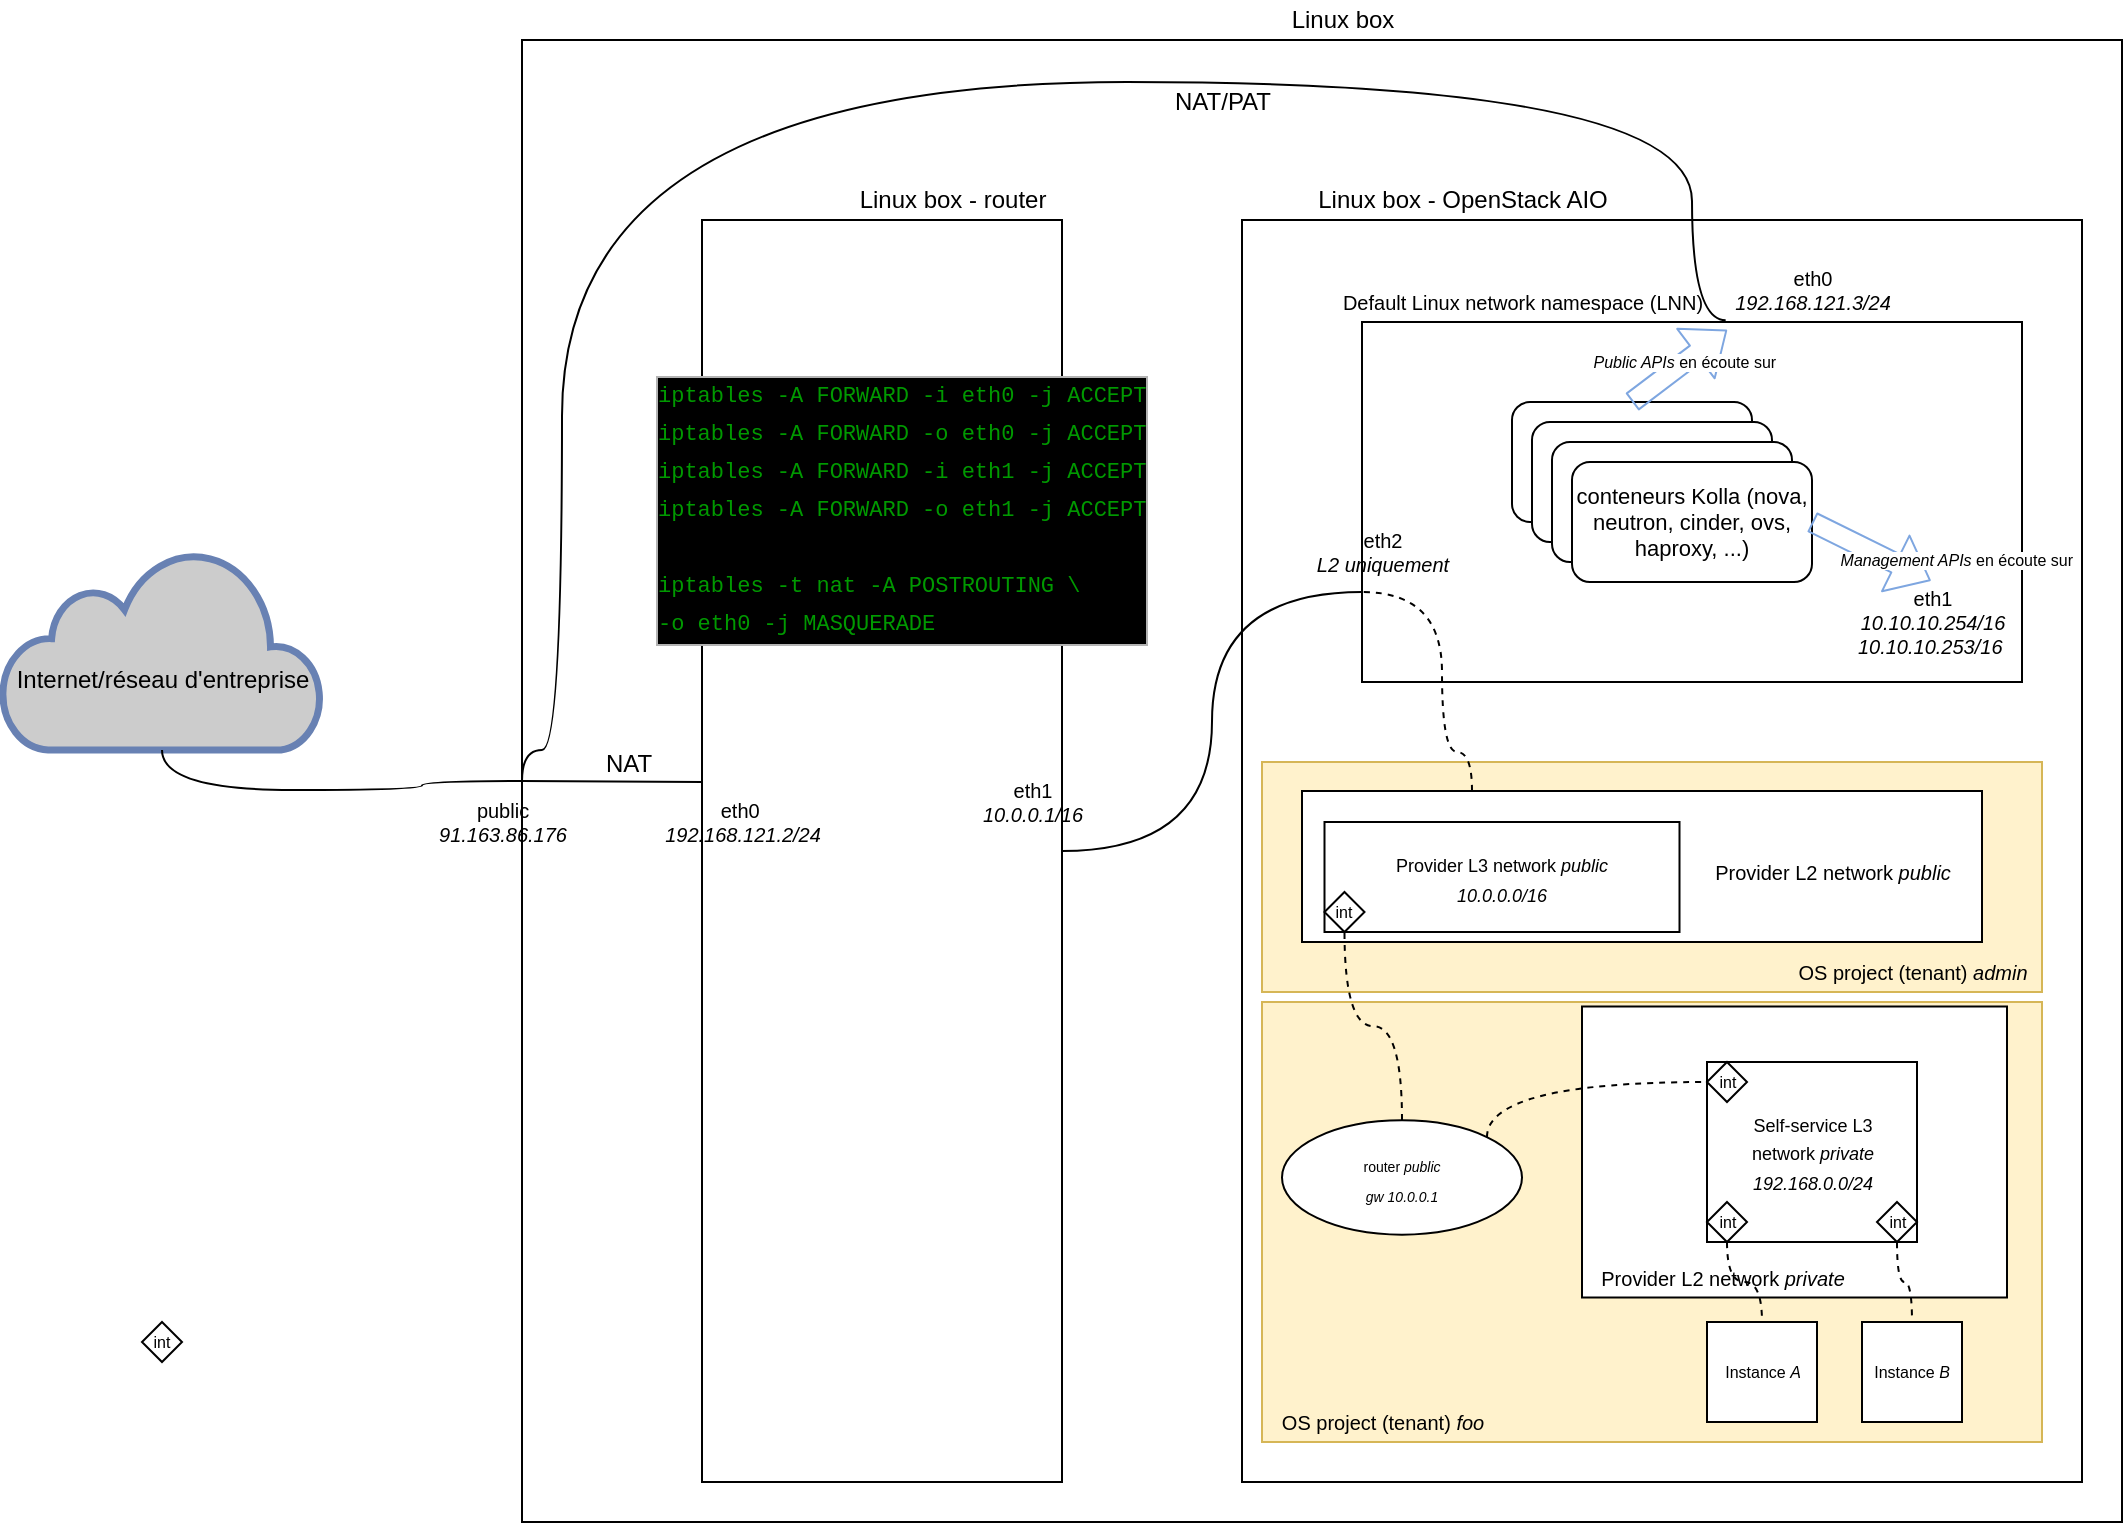 <mxfile version="12.5.1" type="device"><diagram name="Page-1" id="80d4a630-b321-0f5e-ff81-c5a36ef4752d"><mxGraphModel dx="1178" dy="631" grid="1" gridSize="10" guides="1" tooltips="1" connect="1" arrows="1" fold="1" page="1" pageScale="1" pageWidth="1100" pageHeight="850" background="#ffffff" math="0" shadow="0"><root><mxCell id="0"/><mxCell id="1" parent="0"/><mxCell id="neSQW-zRLn4eouUbxZMk-16" value="" style="rounded=0;whiteSpace=wrap;html=1;" parent="1" vertex="1"><mxGeometry x="280" y="79" width="800" height="741" as="geometry"/></mxCell><mxCell id="neSQW-zRLn4eouUbxZMk-17" value="&lt;font style=&quot;font-size: 12px&quot;&gt;Linux box&lt;/font&gt;" style="text;html=1;align=center;verticalAlign=middle;resizable=0;points=[];;autosize=1;fontSize=12;" parent="1" vertex="1"><mxGeometry x="655" y="59" width="70" height="20" as="geometry"/></mxCell><mxCell id="neSQW-zRLn4eouUbxZMk-21" value="&lt;font color=&quot;#000000&quot;&gt;&lt;br&gt;&lt;br&gt;Internet/réseau d'entreprise&lt;/font&gt;" style="html=1;outlineConnect=0;fillColor=#CCCCCC;strokeColor=#6881B3;gradientColor=none;gradientDirection=north;strokeWidth=2;shape=mxgraph.networks.cloud;fontColor=#ffffff;" parent="1" vertex="1"><mxGeometry x="20" y="334" width="160" height="100" as="geometry"/></mxCell><mxCell id="neSQW-zRLn4eouUbxZMk-43" value="" style="edgeStyle=orthogonalEdgeStyle;rounded=0;orthogonalLoop=1;jettySize=auto;html=1;endArrow=none;endFill=0;strokeColor=#000000;fontSize=12;entryX=0.5;entryY=1;entryDx=0;entryDy=0;entryPerimeter=0;curved=1;exitX=0;exitY=0.5;exitDx=0;exitDy=0;" parent="1" source="neSQW-zRLn4eouUbxZMk-16" target="neSQW-zRLn4eouUbxZMk-21" edge="1"><mxGeometry relative="1" as="geometry"><mxPoint x="160" y="520" as="sourcePoint"/></mxGeometry></mxCell><mxCell id="neSQW-zRLn4eouUbxZMk-37" style="edgeStyle=orthogonalEdgeStyle;rounded=0;orthogonalLoop=1;jettySize=auto;html=1;entryX=0;entryY=0.5;entryDx=0;entryDy=0;endArrow=none;endFill=0;strokeColor=#000000;fontSize=12;exitX=0;exitY=0.448;exitDx=0;exitDy=0;curved=1;exitPerimeter=0;" parent="1" source="neSQW-zRLn4eouUbxZMk-25" target="neSQW-zRLn4eouUbxZMk-16" edge="1"><mxGeometry relative="1" as="geometry"><Array as="points"><mxPoint x="370" y="450"/><mxPoint x="371" y="450"/></Array></mxGeometry></mxCell><mxCell id="neSQW-zRLn4eouUbxZMk-38" value="NAT" style="text;html=1;align=center;verticalAlign=middle;resizable=0;points=[];;labelBackgroundColor=#ffffff;fontSize=12;" parent="neSQW-zRLn4eouUbxZMk-37" vertex="1" connectable="0"><mxGeometry x="-0.451" y="-1" relative="1" as="geometry"><mxPoint x="-15" y="-8" as="offset"/></mxGeometry></mxCell><mxCell id="neSQW-zRLn4eouUbxZMk-25" value="" style="rounded=0;whiteSpace=wrap;html=1;fontSize=10;" parent="1" vertex="1"><mxGeometry x="370" y="169" width="180" height="631" as="geometry"/></mxCell><mxCell id="neSQW-zRLn4eouUbxZMk-26" value="" style="rounded=0;whiteSpace=wrap;html=1;fontSize=10;" parent="1" vertex="1"><mxGeometry x="640" y="169" width="420" height="631" as="geometry"/></mxCell><mxCell id="neSQW-zRLn4eouUbxZMk-27" value="&lt;font style=&quot;font-size: 12px;&quot;&gt;Linux box - router&lt;/font&gt;" style="text;html=1;align=center;verticalAlign=middle;resizable=0;points=[];;autosize=1;fontSize=12;" parent="1" vertex="1"><mxGeometry x="440" y="149" width="110" height="20" as="geometry"/></mxCell><mxCell id="neSQW-zRLn4eouUbxZMk-28" value="&lt;font style=&quot;font-size: 12px&quot;&gt;Linux box - OpenStack AIO&lt;/font&gt;" style="text;html=1;align=center;verticalAlign=middle;resizable=0;points=[];;autosize=1;fontSize=12;" parent="1" vertex="1"><mxGeometry x="670" y="149" width="160" height="20" as="geometry"/></mxCell><mxCell id="neSQW-zRLn4eouUbxZMk-29" value="&lt;font&gt;&lt;span style=&quot;font-style: normal&quot;&gt;eth0&amp;nbsp;&lt;/span&gt;&lt;br&gt;192.168.121.2/24&lt;br&gt;&lt;/font&gt;" style="text;html=1;align=center;verticalAlign=middle;resizable=0;points=[];;autosize=1;fontSize=10;fontStyle=2" parent="1" vertex="1"><mxGeometry x="345" y="454.5" width="90" height="30" as="geometry"/></mxCell><mxCell id="neSQW-zRLn4eouUbxZMk-30" value="&lt;font style=&quot;font-size: 10px&quot;&gt;&lt;span style=&quot;font-style: normal&quot;&gt;eth1&lt;/span&gt;&lt;br&gt;10.0.0.1/16&lt;br&gt;&lt;/font&gt;" style="text;html=1;align=center;verticalAlign=middle;resizable=0;points=[];;autosize=1;fontSize=10;fontStyle=2" parent="1" vertex="1"><mxGeometry x="500" y="444.5" width="70" height="30" as="geometry"/></mxCell><mxCell id="neSQW-zRLn4eouUbxZMk-24" value="&lt;font style=&quot;font-size: 10px&quot;&gt;&lt;span style=&quot;font-style: normal&quot;&gt;public&lt;/span&gt;&lt;br&gt;91.163.86.176&lt;br&gt;&lt;/font&gt;" style="text;html=1;align=center;verticalAlign=middle;resizable=0;points=[];;autosize=1;fontSize=10;fontStyle=2" parent="1" vertex="1"><mxGeometry x="230" y="454.5" width="80" height="30" as="geometry"/></mxCell><mxCell id="IbFjOyZ1Mu40kLhMli2M-2" value="&lt;div style=&quot;font-family: consolas, &amp;quot;courier new&amp;quot;, monospace; font-size: 11px; line-height: 19px; white-space: pre;&quot;&gt;&lt;div style=&quot;font-size: 11px;&quot;&gt;iptables&amp;nbsp;-A&amp;nbsp;FORWARD&amp;nbsp;-i&amp;nbsp;eth0&amp;nbsp;-j&amp;nbsp;ACCEPT&lt;/div&gt;&lt;div style=&quot;font-size: 11px;&quot;&gt;iptables&amp;nbsp;-A&amp;nbsp;FORWARD&amp;nbsp;-o&amp;nbsp;eth0&amp;nbsp;-j&amp;nbsp;ACCEPT&lt;/div&gt;&lt;div style=&quot;font-size: 11px;&quot;&gt;iptables&amp;nbsp;-A&amp;nbsp;FORWARD&amp;nbsp;-i&amp;nbsp;eth1&amp;nbsp;-j&amp;nbsp;ACCEPT&lt;/div&gt;&lt;div style=&quot;font-size: 11px;&quot;&gt;iptables&amp;nbsp;-A&amp;nbsp;FORWARD&amp;nbsp;-o&amp;nbsp;eth1&amp;nbsp;-j&amp;nbsp;ACCEPT&lt;/div&gt;&lt;br style=&quot;font-size: 11px;&quot;&gt;&lt;div style=&quot;font-size: 11px;&quot;&gt;iptables&amp;nbsp;-t&amp;nbsp;nat&amp;nbsp;-A&amp;nbsp;POSTROUTING&amp;nbsp;\&lt;/div&gt;&lt;div style=&quot;font-size: 11px;&quot;&gt;-o&amp;nbsp;eth0&amp;nbsp;-j&amp;nbsp;MASQUERADE&lt;/div&gt;&lt;/div&gt;" style="text;html=1;fontSize=11;labelBackgroundColor=#000000;fontColor=#009900;labelBorderColor=#B3B3B3;" parent="1" vertex="1"><mxGeometry x="345" y="240" width="230" height="140" as="geometry"/></mxCell><mxCell id="IbFjOyZ1Mu40kLhMli2M-16" value="" style="rounded=0;whiteSpace=wrap;html=1;labelBackgroundColor=none;fontSize=11;fontColor=#000000;" parent="1" vertex="1"><mxGeometry x="700" y="220" width="330" height="180" as="geometry"/></mxCell><mxCell id="IbFjOyZ1Mu40kLhMli2M-17" value="&lt;font style=&quot;font-size: 10px&quot;&gt;Default Linux network namespace (LNN)&lt;/font&gt;" style="text;html=1;align=center;verticalAlign=middle;resizable=0;points=[];;autosize=1;fontSize=12;" parent="1" vertex="1"><mxGeometry x="680" y="200" width="200" height="20" as="geometry"/></mxCell><mxCell id="IbFjOyZ1Mu40kLhMli2M-20" value="" style="group" parent="1" vertex="1" connectable="0"><mxGeometry x="775" y="260" width="150" height="90" as="geometry"/></mxCell><mxCell id="IbFjOyZ1Mu40kLhMli2M-11" value="" style="group;fontColor=#E6E6E6;" parent="IbFjOyZ1Mu40kLhMli2M-20" vertex="1" connectable="0"><mxGeometry width="150" height="90" as="geometry"/></mxCell><mxCell id="IbFjOyZ1Mu40kLhMli2M-6" value="" style="rounded=1;whiteSpace=wrap;html=1;labelBackgroundColor=#000000;fontSize=11;fontColor=#009900;" parent="IbFjOyZ1Mu40kLhMli2M-11" vertex="1"><mxGeometry width="120" height="60" as="geometry"/></mxCell><mxCell id="IbFjOyZ1Mu40kLhMli2M-7" value="" style="rounded=1;whiteSpace=wrap;html=1;labelBackgroundColor=#000000;fontSize=11;fontColor=#009900;" parent="IbFjOyZ1Mu40kLhMli2M-11" vertex="1"><mxGeometry x="10" y="10" width="120" height="60" as="geometry"/></mxCell><mxCell id="IbFjOyZ1Mu40kLhMli2M-8" value="" style="rounded=1;whiteSpace=wrap;html=1;labelBackgroundColor=#000000;fontSize=11;fontColor=#009900;" parent="IbFjOyZ1Mu40kLhMli2M-11" vertex="1"><mxGeometry x="20" y="20" width="120" height="60" as="geometry"/></mxCell><mxCell id="IbFjOyZ1Mu40kLhMli2M-9" value="&lt;font style=&quot;font-size: 11px&quot;&gt;conteneurs Kolla (nova, neutron, cinder, ovs, haproxy, ...)&lt;/font&gt;" style="rounded=1;whiteSpace=wrap;html=1;labelBackgroundColor=none;fontSize=11;fontColor=#000000;" parent="IbFjOyZ1Mu40kLhMli2M-11" vertex="1"><mxGeometry x="30" y="30" width="120" height="60" as="geometry"/></mxCell><mxCell id="neSQW-zRLn4eouUbxZMk-49" value="&lt;font style=&quot;font-size: 10px&quot;&gt;&lt;span style=&quot;font-style: normal&quot;&gt;eth2&lt;/span&gt;&lt;br&gt;L2 uniquement&lt;br&gt;&lt;/font&gt;" style="text;html=1;align=center;verticalAlign=middle;resizable=0;points=[];;autosize=1;fontSize=10;fontStyle=2" parent="1" vertex="1"><mxGeometry x="670" y="320" width="80" height="30" as="geometry"/></mxCell><mxCell id="neSQW-zRLn4eouUbxZMk-48" value="&lt;font style=&quot;font-size: 10px&quot;&gt;&lt;span style=&quot;font-style: normal&quot;&gt;eth1&lt;/span&gt;&lt;br&gt;10.10.10.254/16&lt;br&gt;10.10.10.253/16&amp;nbsp;&lt;br&gt;&lt;/font&gt;" style="text;html=1;align=center;verticalAlign=middle;resizable=0;points=[];;autosize=1;fontSize=10;fontStyle=2" parent="1" vertex="1"><mxGeometry x="940" y="350" width="90" height="40" as="geometry"/></mxCell><mxCell id="neSQW-zRLn4eouUbxZMk-45" value="&lt;font&gt;&lt;span style=&quot;font-style: normal&quot;&gt;eth0&lt;/span&gt;&lt;br&gt;192.168.121.3/24&lt;br&gt;&lt;/font&gt;" style="text;html=1;align=center;verticalAlign=middle;resizable=0;points=[];;autosize=1;fontSize=10;fontStyle=2" parent="1" vertex="1"><mxGeometry x="880" y="189" width="90" height="30" as="geometry"/></mxCell><mxCell id="neSQW-zRLn4eouUbxZMk-47" style="edgeStyle=orthogonalEdgeStyle;curved=1;rounded=0;orthogonalLoop=1;jettySize=auto;html=1;exitX=1;exitY=0.5;exitDx=0;exitDy=0;endArrow=none;endFill=0;strokeColor=#000000;fontSize=12;entryX=0;entryY=0.75;entryDx=0;entryDy=0;" parent="1" source="neSQW-zRLn4eouUbxZMk-25" target="IbFjOyZ1Mu40kLhMli2M-16" edge="1"><mxGeometry relative="1" as="geometry"/></mxCell><mxCell id="neSQW-zRLn4eouUbxZMk-39" style="edgeStyle=orthogonalEdgeStyle;rounded=0;orthogonalLoop=1;jettySize=auto;html=1;exitX=0.551;exitY=-0.005;exitDx=0;exitDy=0;endArrow=none;endFill=0;strokeColor=#000000;fontSize=12;entryX=0;entryY=0.5;entryDx=0;entryDy=0;curved=1;exitPerimeter=0;" parent="1" source="IbFjOyZ1Mu40kLhMli2M-16" target="neSQW-zRLn4eouUbxZMk-16" edge="1"><mxGeometry relative="1" as="geometry"><Array as="points"><mxPoint x="865" y="219"/><mxPoint x="865" y="100"/><mxPoint x="300" y="100"/><mxPoint x="300" y="434"/></Array></mxGeometry></mxCell><mxCell id="neSQW-zRLn4eouUbxZMk-40" value="NAT/PAT" style="text;html=1;align=center;verticalAlign=middle;resizable=0;points=[];;labelBackgroundColor=#ffffff;fontSize=12;" parent="neSQW-zRLn4eouUbxZMk-39" vertex="1" connectable="0"><mxGeometry x="-0.098" y="1" relative="1" as="geometry"><mxPoint x="111.5" y="9" as="offset"/></mxGeometry></mxCell><mxCell id="P_v1Fh2vmfve3AD3x-d2-2" value="" style="rounded=0;whiteSpace=wrap;html=1;labelBackgroundColor=none;fontSize=11;fillColor=#fff2cc;strokeColor=#d6b656;" parent="1" vertex="1"><mxGeometry x="650" y="560" width="390" height="220" as="geometry"/></mxCell><mxCell id="P_v1Fh2vmfve3AD3x-d2-4" value="&lt;font style=&quot;font-size: 10px&quot;&gt;OS project (tenant) &lt;i&gt;foo&lt;/i&gt;&lt;/font&gt;" style="text;html=1;align=center;verticalAlign=middle;resizable=0;points=[];;autosize=1;fontSize=12;" parent="1" vertex="1"><mxGeometry x="650" y="760" width="120" height="20" as="geometry"/></mxCell><mxCell id="P_v1Fh2vmfve3AD3x-d2-15" value="" style="rounded=0;whiteSpace=wrap;html=1;labelBackgroundColor=none;fontSize=11;fillColor=#fff2cc;strokeColor=#d6b656;" parent="1" vertex="1"><mxGeometry x="650" y="440" width="390" height="115" as="geometry"/></mxCell><mxCell id="P_v1Fh2vmfve3AD3x-d2-16" value="&lt;font style=&quot;font-size: 10px&quot;&gt;OS project (tenant) &lt;i&gt;admin&lt;/i&gt;&lt;/font&gt;" style="text;html=1;align=center;verticalAlign=middle;resizable=0;points=[];;autosize=1;fontSize=12;" parent="1" vertex="1"><mxGeometry x="910" y="535" width="130" height="20" as="geometry"/></mxCell><mxCell id="P_v1Fh2vmfve3AD3x-d2-46" value="int" style="rhombus;whiteSpace=wrap;html=1;labelBackgroundColor=none;fontSize=8;" parent="1" vertex="1"><mxGeometry x="90" y="720" width="20" height="20" as="geometry"/></mxCell><mxCell id="P_v1Fh2vmfve3AD3x-d2-34" value="" style="group" parent="1" vertex="1" connectable="0"><mxGeometry x="660" y="607.75" width="120" height="80" as="geometry"/></mxCell><mxCell id="P_v1Fh2vmfve3AD3x-d2-24" value="&lt;font style=&quot;font-size: 7px&quot;&gt;router &lt;i&gt;public &lt;br&gt;gw 10.0.0.1&lt;br&gt;&lt;/i&gt;&lt;/font&gt;" style="ellipse;whiteSpace=wrap;html=1;" parent="P_v1Fh2vmfve3AD3x-d2-34" vertex="1"><mxGeometry y="11.429" width="120" height="57.143" as="geometry"/></mxCell><mxCell id="P_v1Fh2vmfve3AD3x-d2-29" value="&lt;font style=&quot;font-size: 8px&quot;&gt;Instance &lt;i style=&quot;font-size: 8px&quot;&gt;A&lt;/i&gt;&lt;/font&gt;" style="rounded=0;whiteSpace=wrap;html=1;fontSize=8;" parent="1" vertex="1"><mxGeometry x="872.5" y="720" width="55" height="50" as="geometry"/></mxCell><mxCell id="P_v1Fh2vmfve3AD3x-d2-30" value="&lt;font style=&quot;font-size: 8px&quot;&gt;Instance &lt;i style=&quot;font-size: 8px&quot;&gt;B&lt;/i&gt;&lt;/font&gt;" style="rounded=0;whiteSpace=wrap;html=1;fontSize=8;" parent="1" vertex="1"><mxGeometry x="950" y="720" width="50" height="50" as="geometry"/></mxCell><mxCell id="P_v1Fh2vmfve3AD3x-d2-49" value="int" style="rhombus;whiteSpace=wrap;html=1;labelBackgroundColor=none;fontSize=8;" parent="1" vertex="1"><mxGeometry x="872.5" y="660" width="20" height="20" as="geometry"/></mxCell><mxCell id="P_v1Fh2vmfve3AD3x-d2-78" value="" style="rounded=0;whiteSpace=wrap;html=1;labelBackgroundColor=none;fontSize=8;" parent="1" vertex="1"><mxGeometry x="670" y="454.5" width="340" height="75.5" as="geometry"/></mxCell><mxCell id="jWzJQpwM9NzsY7HR5xY4-4" style="edgeStyle=orthogonalEdgeStyle;rounded=0;orthogonalLoop=1;jettySize=auto;html=1;entryX=0;entryY=0.75;entryDx=0;entryDy=0;strokeColor=#000000;strokeWidth=1;curved=1;dashed=1;endArrow=none;endFill=0;exitX=0.25;exitY=0;exitDx=0;exitDy=0;" edge="1" parent="1" source="P_v1Fh2vmfve3AD3x-d2-78" target="IbFjOyZ1Mu40kLhMli2M-16"><mxGeometry relative="1" as="geometry"><mxPoint x="725" y="460" as="sourcePoint"/><Array as="points"><mxPoint x="755" y="435"/><mxPoint x="740" y="435"/><mxPoint x="740" y="355"/></Array></mxGeometry></mxCell><mxCell id="P_v1Fh2vmfve3AD3x-d2-45" value="&lt;font style=&quot;font-size: 9px&quot;&gt;Provider L3 network&amp;nbsp;&lt;i&gt;public&lt;br&gt;10.0.0.0/16&lt;br&gt;&lt;/i&gt;&lt;/font&gt;" style="rounded=0;whiteSpace=wrap;html=1;labelBackgroundColor=none;" parent="1" vertex="1"><mxGeometry x="681.25" y="470" width="177.5" height="55" as="geometry"/></mxCell><mxCell id="P_v1Fh2vmfve3AD3x-d2-53" value="int" style="rhombus;whiteSpace=wrap;html=1;labelBackgroundColor=none;fontSize=8;" parent="1" vertex="1"><mxGeometry x="681.25" y="505" width="20" height="20" as="geometry"/></mxCell><mxCell id="P_v1Fh2vmfve3AD3x-d2-62" value="" style="endArrow=none;html=1;fontSize=8;entryX=0.5;entryY=1;entryDx=0;entryDy=0;exitX=0.5;exitY=0;exitDx=0;exitDy=0;edgeStyle=orthogonalEdgeStyle;curved=1;dashed=1;" parent="1" source="P_v1Fh2vmfve3AD3x-d2-24" target="P_v1Fh2vmfve3AD3x-d2-53" edge="1"><mxGeometry width="50" height="50" relative="1" as="geometry"><mxPoint x="827.5" y="760" as="sourcePoint"/><mxPoint x="827.5" y="780" as="targetPoint"/></mxGeometry></mxCell><mxCell id="P_v1Fh2vmfve3AD3x-d2-81" value="&lt;font style=&quot;font-size: 10px&quot;&gt;Provider L2 network &lt;i&gt;public&lt;/i&gt;&lt;/font&gt;" style="text;html=1;align=center;verticalAlign=middle;resizable=0;points=[];;autosize=1;fontSize=12;" parent="1" vertex="1"><mxGeometry x="870" y="484.5" width="130" height="20" as="geometry"/></mxCell><mxCell id="P_v1Fh2vmfve3AD3x-d2-96" value="" style="rounded=0;whiteSpace=wrap;html=1;labelBackgroundColor=none;fontSize=8;" parent="1" vertex="1"><mxGeometry x="810" y="562.25" width="212.5" height="145.5" as="geometry"/></mxCell><mxCell id="P_v1Fh2vmfve3AD3x-d2-28" value="&lt;font style=&quot;font-size: 9px&quot;&gt;Self-service L3 network&amp;nbsp;&lt;i&gt;private&lt;br&gt;192.168.0.0/24&lt;br&gt;&lt;/i&gt;&lt;/font&gt;" style="rounded=0;whiteSpace=wrap;html=1;labelBackgroundColor=none;" parent="1" vertex="1"><mxGeometry x="872.5" y="590" width="105" height="90" as="geometry"/></mxCell><mxCell id="P_v1Fh2vmfve3AD3x-d2-50" value="int" style="rhombus;whiteSpace=wrap;html=1;labelBackgroundColor=none;fontSize=8;" parent="1" vertex="1"><mxGeometry x="957.5" y="660" width="20" height="20" as="geometry"/></mxCell><mxCell id="P_v1Fh2vmfve3AD3x-d2-51" value="int" style="rhombus;whiteSpace=wrap;html=1;labelBackgroundColor=none;fontSize=8;" parent="1" vertex="1"><mxGeometry x="872.5" y="590" width="20" height="20" as="geometry"/></mxCell><mxCell id="P_v1Fh2vmfve3AD3x-d2-58" value="" style="endArrow=none;html=1;fontSize=8;exitX=1;exitY=0;exitDx=0;exitDy=0;edgeStyle=orthogonalEdgeStyle;curved=1;entryX=0;entryY=0.5;entryDx=0;entryDy=0;dashed=1;" parent="1" source="P_v1Fh2vmfve3AD3x-d2-24" target="P_v1Fh2vmfve3AD3x-d2-51" edge="1"><mxGeometry width="50" height="50" relative="1" as="geometry"><mxPoint x="786" y="600" as="sourcePoint"/><mxPoint x="786" y="610" as="targetPoint"/><Array as="points"><mxPoint x="763" y="600"/></Array></mxGeometry></mxCell><mxCell id="P_v1Fh2vmfve3AD3x-d2-74" value="" style="endArrow=none;html=1;fontSize=8;entryX=0.5;entryY=0;entryDx=0;entryDy=0;exitX=0.5;exitY=1;exitDx=0;exitDy=0;edgeStyle=orthogonalEdgeStyle;curved=1;dashed=1;" parent="1" source="P_v1Fh2vmfve3AD3x-d2-49" target="P_v1Fh2vmfve3AD3x-d2-29" edge="1"><mxGeometry width="50" height="50" relative="1" as="geometry"><mxPoint x="989.69" y="689.793" as="sourcePoint"/><mxPoint x="1000.034" y="729.793" as="targetPoint"/><Array as="points"><mxPoint x="883" y="700"/><mxPoint x="900" y="700"/></Array></mxGeometry></mxCell><mxCell id="P_v1Fh2vmfve3AD3x-d2-55" value="" style="endArrow=none;html=1;fontSize=8;entryX=0.5;entryY=0;entryDx=0;entryDy=0;exitX=0.5;exitY=1;exitDx=0;exitDy=0;edgeStyle=orthogonalEdgeStyle;curved=1;dashed=1;" parent="1" source="P_v1Fh2vmfve3AD3x-d2-50" target="P_v1Fh2vmfve3AD3x-d2-30" edge="1"><mxGeometry width="50" height="50" relative="1" as="geometry"><mxPoint x="817.17" y="700" as="sourcePoint"/><mxPoint x="817.17" y="720" as="targetPoint"/></mxGeometry></mxCell><mxCell id="P_v1Fh2vmfve3AD3x-d2-97" value="&lt;font style=&quot;font-size: 10px&quot;&gt;Provider L2 network &lt;i&gt;private&lt;/i&gt;&lt;/font&gt;" style="text;html=1;align=center;verticalAlign=middle;resizable=0;points=[];;autosize=1;fontSize=12;dashed=1;" parent="1" vertex="1"><mxGeometry x="810" y="687.75" width="140" height="20" as="geometry"/></mxCell><mxCell id="P_v1Fh2vmfve3AD3x-d2-101" value="int" style="rhombus;whiteSpace=wrap;html=1;labelBackgroundColor=none;fontSize=8;" parent="1" vertex="1"><mxGeometry x="872.5" y="660" width="20" height="20" as="geometry"/></mxCell><mxCell id="P_v1Fh2vmfve3AD3x-d2-106" value="" style="html=1;strokeColor=#7EA6E0;strokeWidth=1;fontSize=8;entryX=0.028;entryY=1.167;entryDx=0;entryDy=0;entryPerimeter=0;exitX=0.5;exitY=0;exitDx=0;exitDy=0;shape=flexArrow;" parent="1" source="IbFjOyZ1Mu40kLhMli2M-6" target="neSQW-zRLn4eouUbxZMk-45" edge="1"><mxGeometry width="50" height="50" relative="1" as="geometry"><mxPoint x="940" y="300" as="sourcePoint"/><mxPoint x="990" y="250" as="targetPoint"/></mxGeometry></mxCell><mxCell id="P_v1Fh2vmfve3AD3x-d2-107" value="&lt;i&gt;Public APIs&amp;nbsp;&lt;/i&gt;en écoute sur&amp;nbsp;" style="text;html=1;align=center;verticalAlign=middle;resizable=0;points=[];labelBackgroundColor=#ffffff;fontSize=8;" parent="P_v1Fh2vmfve3AD3x-d2-106" vertex="1" connectable="0"><mxGeometry x="0.133" relative="1" as="geometry"><mxPoint as="offset"/></mxGeometry></mxCell><mxCell id="P_v1Fh2vmfve3AD3x-d2-108" value="" style="shape=flexArrow;html=1;strokeColor=#7EA6E0;strokeWidth=1;fontSize=8;entryX=0.493;entryY=-0.017;entryDx=0;entryDy=0;entryPerimeter=0;exitX=1;exitY=0.5;exitDx=0;exitDy=0;" parent="1" source="IbFjOyZ1Mu40kLhMli2M-9" target="neSQW-zRLn4eouUbxZMk-48" edge="1"><mxGeometry width="50" height="50" relative="1" as="geometry"><mxPoint x="946.24" y="323" as="sourcePoint"/><mxPoint x="988.76" y="297.01" as="targetPoint"/></mxGeometry></mxCell><mxCell id="P_v1Fh2vmfve3AD3x-d2-109" value="&lt;i&gt;Management APIs&lt;/i&gt;&amp;nbsp;en écoute sur&amp;nbsp;" style="text;html=1;align=center;verticalAlign=middle;resizable=0;points=[];labelBackgroundColor=#ffffff;fontSize=8;" parent="P_v1Fh2vmfve3AD3x-d2-108" vertex="1" connectable="0"><mxGeometry x="0.133" relative="1" as="geometry"><mxPoint x="39.26" y="1.77" as="offset"/></mxGeometry></mxCell></root></mxGraphModel></diagram></mxfile>